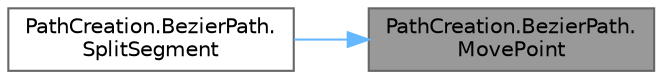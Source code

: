 digraph "PathCreation.BezierPath.MovePoint"
{
 // LATEX_PDF_SIZE
  bgcolor="transparent";
  edge [fontname=Helvetica,fontsize=10,labelfontname=Helvetica,labelfontsize=10];
  node [fontname=Helvetica,fontsize=10,shape=box,height=0.2,width=0.4];
  rankdir="RL";
  Node1 [id="Node000001",label="PathCreation.BezierPath.\lMovePoint",height=0.2,width=0.4,color="gray40", fillcolor="grey60", style="filled", fontcolor="black",tooltip="Move an existing point to a new position."];
  Node1 -> Node2 [id="edge3_Node000001_Node000002",dir="back",color="steelblue1",style="solid",tooltip=" "];
  Node2 [id="Node000002",label="PathCreation.BezierPath.\lSplitSegment",height=0.2,width=0.4,color="grey40", fillcolor="white", style="filled",URL="$class_path_creation_1_1_bezier_path.html#a82f7bea3d8502a5716149f7cebce9c47",tooltip="Insert new anchor point at given position. Automatically place control points around it so as to keep..."];
}
